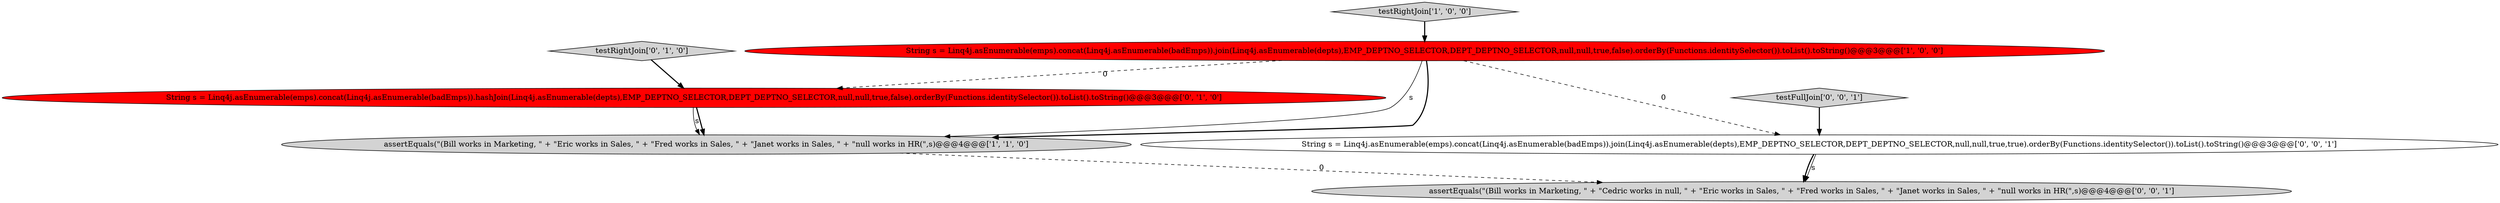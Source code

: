 digraph {
1 [style = filled, label = "String s = Linq4j.asEnumerable(emps).concat(Linq4j.asEnumerable(badEmps)).join(Linq4j.asEnumerable(depts),EMP_DEPTNO_SELECTOR,DEPT_DEPTNO_SELECTOR,null,null,true,false).orderBy(Functions.identitySelector()).toList().toString()@@@3@@@['1', '0', '0']", fillcolor = red, shape = ellipse image = "AAA1AAABBB1BBB"];
0 [style = filled, label = "testRightJoin['1', '0', '0']", fillcolor = lightgray, shape = diamond image = "AAA0AAABBB1BBB"];
6 [style = filled, label = "testFullJoin['0', '0', '1']", fillcolor = lightgray, shape = diamond image = "AAA0AAABBB3BBB"];
7 [style = filled, label = "assertEquals(\"(Bill works in Marketing, \" + \"Cedric works in null, \" + \"Eric works in Sales, \" + \"Fred works in Sales, \" + \"Janet works in Sales, \" + \"null works in HR(\",s)@@@4@@@['0', '0', '1']", fillcolor = lightgray, shape = ellipse image = "AAA0AAABBB3BBB"];
4 [style = filled, label = "String s = Linq4j.asEnumerable(emps).concat(Linq4j.asEnumerable(badEmps)).hashJoin(Linq4j.asEnumerable(depts),EMP_DEPTNO_SELECTOR,DEPT_DEPTNO_SELECTOR,null,null,true,false).orderBy(Functions.identitySelector()).toList().toString()@@@3@@@['0', '1', '0']", fillcolor = red, shape = ellipse image = "AAA1AAABBB2BBB"];
3 [style = filled, label = "testRightJoin['0', '1', '0']", fillcolor = lightgray, shape = diamond image = "AAA0AAABBB2BBB"];
2 [style = filled, label = "assertEquals(\"(Bill works in Marketing, \" + \"Eric works in Sales, \" + \"Fred works in Sales, \" + \"Janet works in Sales, \" + \"null works in HR(\",s)@@@4@@@['1', '1', '0']", fillcolor = lightgray, shape = ellipse image = "AAA0AAABBB1BBB"];
5 [style = filled, label = "String s = Linq4j.asEnumerable(emps).concat(Linq4j.asEnumerable(badEmps)).join(Linq4j.asEnumerable(depts),EMP_DEPTNO_SELECTOR,DEPT_DEPTNO_SELECTOR,null,null,true,true).orderBy(Functions.identitySelector()).toList().toString()@@@3@@@['0', '0', '1']", fillcolor = white, shape = ellipse image = "AAA0AAABBB3BBB"];
1->4 [style = dashed, label="0"];
5->7 [style = solid, label="s"];
4->2 [style = solid, label="s"];
5->7 [style = bold, label=""];
6->5 [style = bold, label=""];
1->2 [style = bold, label=""];
4->2 [style = bold, label=""];
1->5 [style = dashed, label="0"];
2->7 [style = dashed, label="0"];
3->4 [style = bold, label=""];
0->1 [style = bold, label=""];
1->2 [style = solid, label="s"];
}
